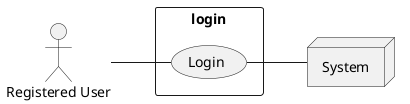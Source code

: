 @startuml uc_login

actor "Registered User" as User
node System

left to right direction

rectangle login{
  usecase Login

  User -- Login
  Login -- System
}

@enduml